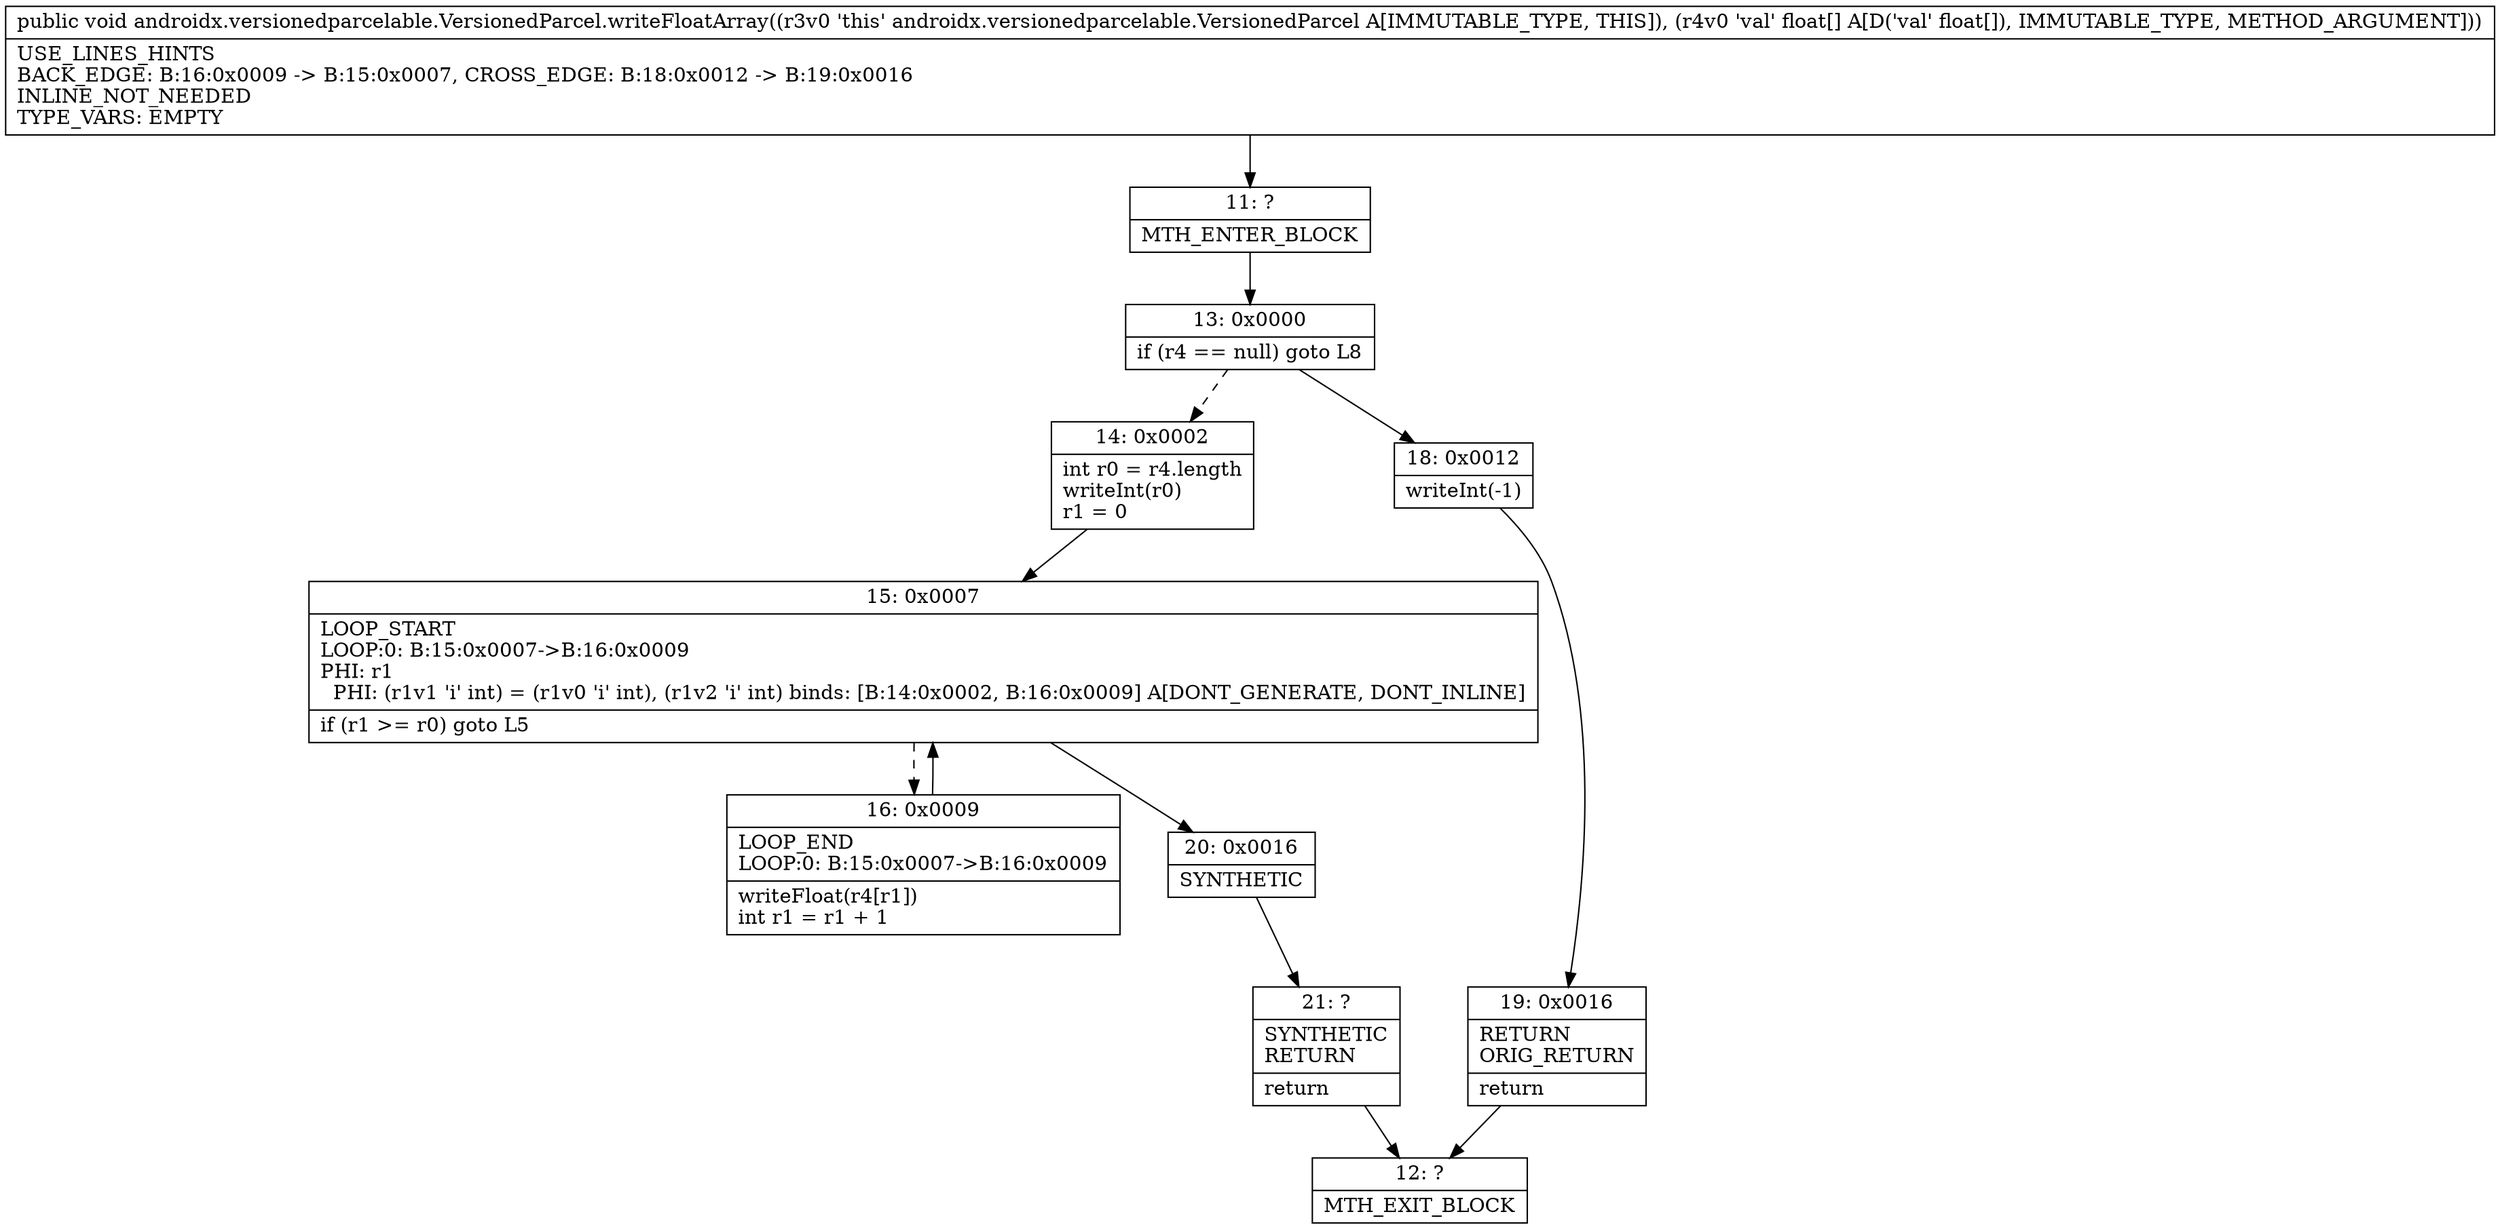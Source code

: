 digraph "CFG forandroidx.versionedparcelable.VersionedParcel.writeFloatArray([F)V" {
Node_11 [shape=record,label="{11\:\ ?|MTH_ENTER_BLOCK\l}"];
Node_13 [shape=record,label="{13\:\ 0x0000|if (r4 == null) goto L8\l}"];
Node_14 [shape=record,label="{14\:\ 0x0002|int r0 = r4.length\lwriteInt(r0)\lr1 = 0\l}"];
Node_15 [shape=record,label="{15\:\ 0x0007|LOOP_START\lLOOP:0: B:15:0x0007\-\>B:16:0x0009\lPHI: r1 \l  PHI: (r1v1 'i' int) = (r1v0 'i' int), (r1v2 'i' int) binds: [B:14:0x0002, B:16:0x0009] A[DONT_GENERATE, DONT_INLINE]\l|if (r1 \>= r0) goto L5\l}"];
Node_16 [shape=record,label="{16\:\ 0x0009|LOOP_END\lLOOP:0: B:15:0x0007\-\>B:16:0x0009\l|writeFloat(r4[r1])\lint r1 = r1 + 1\l}"];
Node_20 [shape=record,label="{20\:\ 0x0016|SYNTHETIC\l}"];
Node_21 [shape=record,label="{21\:\ ?|SYNTHETIC\lRETURN\l|return\l}"];
Node_12 [shape=record,label="{12\:\ ?|MTH_EXIT_BLOCK\l}"];
Node_18 [shape=record,label="{18\:\ 0x0012|writeInt(\-1)\l}"];
Node_19 [shape=record,label="{19\:\ 0x0016|RETURN\lORIG_RETURN\l|return\l}"];
MethodNode[shape=record,label="{public void androidx.versionedparcelable.VersionedParcel.writeFloatArray((r3v0 'this' androidx.versionedparcelable.VersionedParcel A[IMMUTABLE_TYPE, THIS]), (r4v0 'val' float[] A[D('val' float[]), IMMUTABLE_TYPE, METHOD_ARGUMENT]))  | USE_LINES_HINTS\lBACK_EDGE: B:16:0x0009 \-\> B:15:0x0007, CROSS_EDGE: B:18:0x0012 \-\> B:19:0x0016\lINLINE_NOT_NEEDED\lTYPE_VARS: EMPTY\l}"];
MethodNode -> Node_11;Node_11 -> Node_13;
Node_13 -> Node_14[style=dashed];
Node_13 -> Node_18;
Node_14 -> Node_15;
Node_15 -> Node_16[style=dashed];
Node_15 -> Node_20;
Node_16 -> Node_15;
Node_20 -> Node_21;
Node_21 -> Node_12;
Node_18 -> Node_19;
Node_19 -> Node_12;
}

